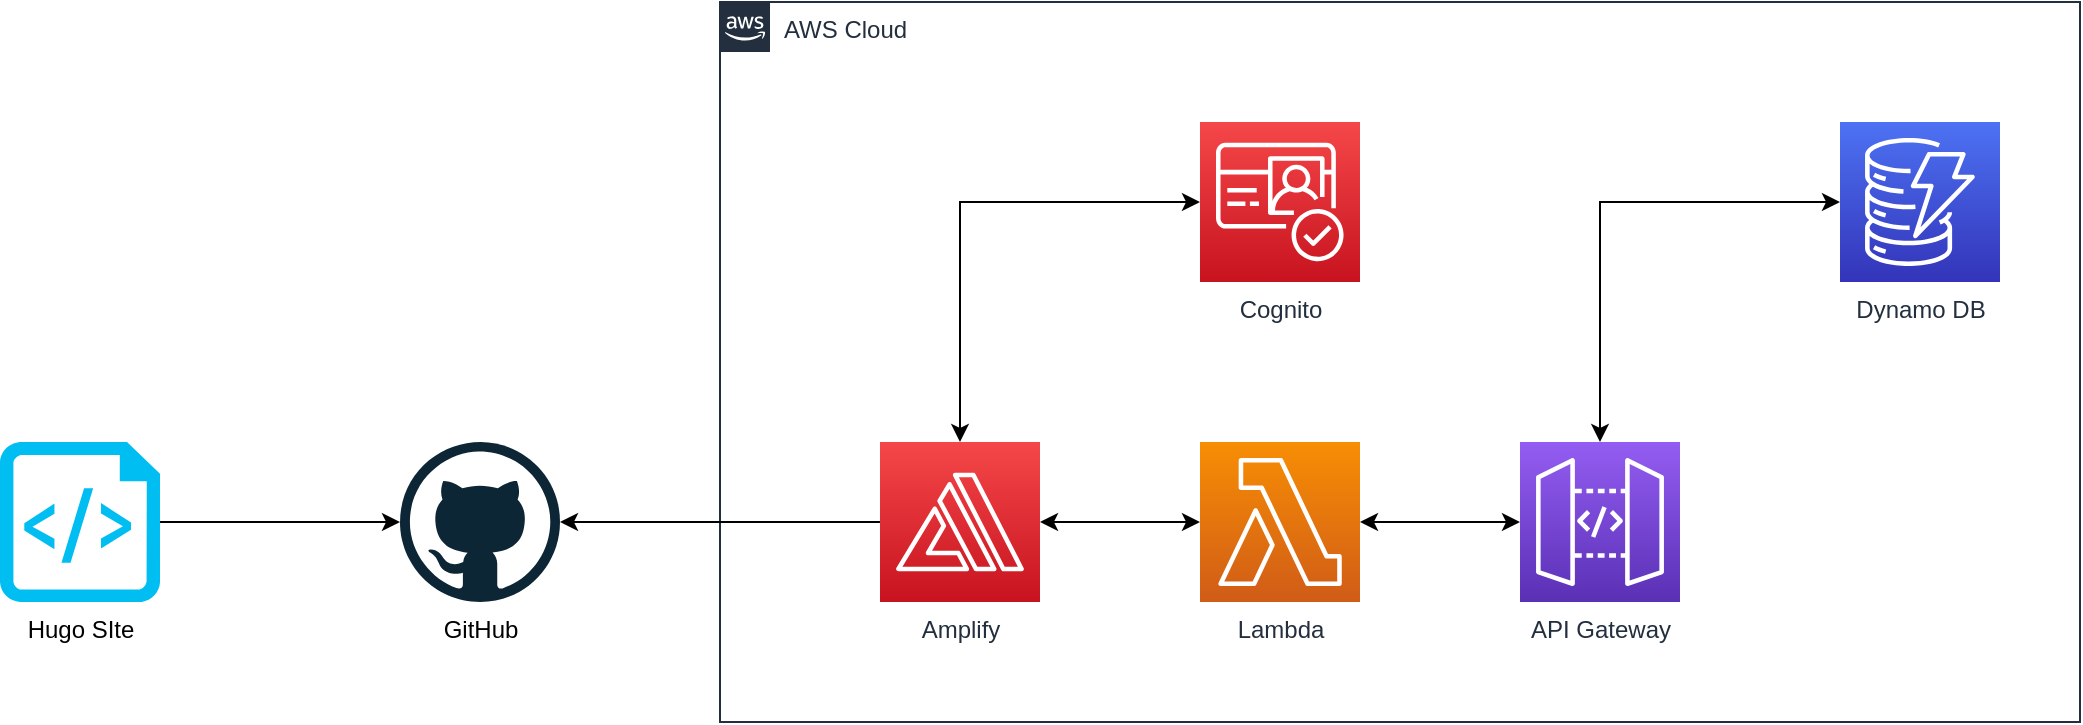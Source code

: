 <mxfile version="20.2.6" type="github"><diagram id="QVEfzfSbMxa0w7M5QmS5" name="Page-1"><mxGraphModel dx="2249" dy="754" grid="1" gridSize="10" guides="1" tooltips="1" connect="1" arrows="1" fold="1" page="1" pageScale="1" pageWidth="827" pageHeight="1169" math="0" shadow="0"><root><mxCell id="0"/><mxCell id="1" parent="0"/><mxCell id="CGt5X8WAF9sEMgE6TZbe-1" value="AWS Cloud" style="points=[[0,0],[0.25,0],[0.5,0],[0.75,0],[1,0],[1,0.25],[1,0.5],[1,0.75],[1,1],[0.75,1],[0.5,1],[0.25,1],[0,1],[0,0.75],[0,0.5],[0,0.25]];outlineConnect=0;gradientColor=none;html=1;whiteSpace=wrap;fontSize=12;fontStyle=0;container=1;pointerEvents=0;collapsible=0;recursiveResize=0;shape=mxgraph.aws4.group;grIcon=mxgraph.aws4.group_aws_cloud_alt;strokeColor=#232F3E;fillColor=none;verticalAlign=top;align=left;spacingLeft=30;fontColor=#232F3E;dashed=0;" vertex="1" parent="1"><mxGeometry x="160" y="240" width="680" height="360" as="geometry"/></mxCell><mxCell id="CGt5X8WAF9sEMgE6TZbe-15" style="edgeStyle=orthogonalEdgeStyle;rounded=0;orthogonalLoop=1;jettySize=auto;html=1;exitX=1;exitY=0.5;exitDx=0;exitDy=0;exitPerimeter=0;entryX=0;entryY=0.5;entryDx=0;entryDy=0;entryPerimeter=0;startArrow=classic;startFill=1;" edge="1" parent="CGt5X8WAF9sEMgE6TZbe-1" source="CGt5X8WAF9sEMgE6TZbe-2" target="CGt5X8WAF9sEMgE6TZbe-5"><mxGeometry relative="1" as="geometry"/></mxCell><mxCell id="CGt5X8WAF9sEMgE6TZbe-19" style="edgeStyle=orthogonalEdgeStyle;rounded=0;orthogonalLoop=1;jettySize=auto;html=1;exitX=0.5;exitY=0;exitDx=0;exitDy=0;exitPerimeter=0;entryX=0;entryY=0.5;entryDx=0;entryDy=0;entryPerimeter=0;startArrow=classic;startFill=1;" edge="1" parent="CGt5X8WAF9sEMgE6TZbe-1" source="CGt5X8WAF9sEMgE6TZbe-2" target="CGt5X8WAF9sEMgE6TZbe-4"><mxGeometry relative="1" as="geometry"/></mxCell><mxCell id="CGt5X8WAF9sEMgE6TZbe-2" value="Amplify" style="sketch=0;points=[[0,0,0],[0.25,0,0],[0.5,0,0],[0.75,0,0],[1,0,0],[0,1,0],[0.25,1,0],[0.5,1,0],[0.75,1,0],[1,1,0],[0,0.25,0],[0,0.5,0],[0,0.75,0],[1,0.25,0],[1,0.5,0],[1,0.75,0]];outlineConnect=0;fontColor=#232F3E;gradientColor=#F54749;gradientDirection=north;fillColor=#C7131F;strokeColor=#ffffff;dashed=0;verticalLabelPosition=bottom;verticalAlign=top;align=center;html=1;fontSize=12;fontStyle=0;aspect=fixed;shape=mxgraph.aws4.resourceIcon;resIcon=mxgraph.aws4.amplify;direction=east;" vertex="1" parent="CGt5X8WAF9sEMgE6TZbe-1"><mxGeometry x="80" y="220" width="80" height="80" as="geometry"/></mxCell><mxCell id="CGt5X8WAF9sEMgE6TZbe-4" value="Cognito" style="sketch=0;points=[[0,0,0],[0.25,0,0],[0.5,0,0],[0.75,0,0],[1,0,0],[0,1,0],[0.25,1,0],[0.5,1,0],[0.75,1,0],[1,1,0],[0,0.25,0],[0,0.5,0],[0,0.75,0],[1,0.25,0],[1,0.5,0],[1,0.75,0]];outlineConnect=0;fontColor=#232F3E;gradientColor=#F54749;gradientDirection=north;fillColor=#C7131F;strokeColor=#ffffff;dashed=0;verticalLabelPosition=bottom;verticalAlign=top;align=center;html=1;fontSize=12;fontStyle=0;aspect=fixed;shape=mxgraph.aws4.resourceIcon;resIcon=mxgraph.aws4.cognito;" vertex="1" parent="CGt5X8WAF9sEMgE6TZbe-1"><mxGeometry x="240" y="60" width="80" height="80" as="geometry"/></mxCell><mxCell id="CGt5X8WAF9sEMgE6TZbe-17" style="edgeStyle=orthogonalEdgeStyle;rounded=0;orthogonalLoop=1;jettySize=auto;html=1;exitX=1;exitY=0.5;exitDx=0;exitDy=0;exitPerimeter=0;startArrow=classic;startFill=1;" edge="1" parent="CGt5X8WAF9sEMgE6TZbe-1" source="CGt5X8WAF9sEMgE6TZbe-5" target="CGt5X8WAF9sEMgE6TZbe-6"><mxGeometry relative="1" as="geometry"/></mxCell><mxCell id="CGt5X8WAF9sEMgE6TZbe-5" value="Lambda" style="sketch=0;points=[[0,0,0],[0.25,0,0],[0.5,0,0],[0.75,0,0],[1,0,0],[0,1,0],[0.25,1,0],[0.5,1,0],[0.75,1,0],[1,1,0],[0,0.25,0],[0,0.5,0],[0,0.75,0],[1,0.25,0],[1,0.5,0],[1,0.75,0]];outlineConnect=0;fontColor=#232F3E;gradientColor=#F78E04;gradientDirection=north;fillColor=#D05C17;strokeColor=#ffffff;dashed=0;verticalLabelPosition=bottom;verticalAlign=top;align=center;html=1;fontSize=12;fontStyle=0;aspect=fixed;shape=mxgraph.aws4.resourceIcon;resIcon=mxgraph.aws4.lambda;" vertex="1" parent="CGt5X8WAF9sEMgE6TZbe-1"><mxGeometry x="240" y="220" width="80" height="80" as="geometry"/></mxCell><mxCell id="CGt5X8WAF9sEMgE6TZbe-20" style="edgeStyle=orthogonalEdgeStyle;rounded=0;orthogonalLoop=1;jettySize=auto;html=1;exitX=0.5;exitY=0;exitDx=0;exitDy=0;exitPerimeter=0;entryX=0;entryY=0.5;entryDx=0;entryDy=0;entryPerimeter=0;startArrow=classic;startFill=1;" edge="1" parent="CGt5X8WAF9sEMgE6TZbe-1" source="CGt5X8WAF9sEMgE6TZbe-6" target="CGt5X8WAF9sEMgE6TZbe-7"><mxGeometry relative="1" as="geometry"/></mxCell><mxCell id="CGt5X8WAF9sEMgE6TZbe-6" value="API Gateway" style="sketch=0;points=[[0,0,0],[0.25,0,0],[0.5,0,0],[0.75,0,0],[1,0,0],[0,1,0],[0.25,1,0],[0.5,1,0],[0.75,1,0],[1,1,0],[0,0.25,0],[0,0.5,0],[0,0.75,0],[1,0.25,0],[1,0.5,0],[1,0.75,0]];outlineConnect=0;fontColor=#232F3E;gradientColor=#945DF2;gradientDirection=north;fillColor=#5A30B5;strokeColor=#ffffff;dashed=0;verticalLabelPosition=bottom;verticalAlign=top;align=center;html=1;fontSize=12;fontStyle=0;aspect=fixed;shape=mxgraph.aws4.resourceIcon;resIcon=mxgraph.aws4.api_gateway;" vertex="1" parent="CGt5X8WAF9sEMgE6TZbe-1"><mxGeometry x="400" y="220" width="80" height="80" as="geometry"/></mxCell><mxCell id="CGt5X8WAF9sEMgE6TZbe-7" value="Dynamo DB" style="sketch=0;points=[[0,0,0],[0.25,0,0],[0.5,0,0],[0.75,0,0],[1,0,0],[0,1,0],[0.25,1,0],[0.5,1,0],[0.75,1,0],[1,1,0],[0,0.25,0],[0,0.5,0],[0,0.75,0],[1,0.25,0],[1,0.5,0],[1,0.75,0]];outlineConnect=0;fontColor=#232F3E;gradientColor=#4D72F3;gradientDirection=north;fillColor=#3334B9;strokeColor=#ffffff;dashed=0;verticalLabelPosition=bottom;verticalAlign=top;align=center;html=1;fontSize=12;fontStyle=0;aspect=fixed;shape=mxgraph.aws4.resourceIcon;resIcon=mxgraph.aws4.dynamodb;" vertex="1" parent="CGt5X8WAF9sEMgE6TZbe-1"><mxGeometry x="560" y="60" width="80" height="80" as="geometry"/></mxCell><mxCell id="CGt5X8WAF9sEMgE6TZbe-3" value="GitHub" style="dashed=0;outlineConnect=0;html=1;align=center;labelPosition=center;verticalLabelPosition=bottom;verticalAlign=top;shape=mxgraph.weblogos.github" vertex="1" parent="1"><mxGeometry y="460" width="80" height="80" as="geometry"/></mxCell><mxCell id="CGt5X8WAF9sEMgE6TZbe-8" value="" style="edgeStyle=orthogonalEdgeStyle;html=1;endArrow=none;elbow=vertical;startArrow=classic;endFill=0;strokeColor=#000000;rounded=0;startFill=1;" edge="1" parent="1" source="CGt5X8WAF9sEMgE6TZbe-3" target="CGt5X8WAF9sEMgE6TZbe-2"><mxGeometry width="100" relative="1" as="geometry"><mxPoint x="90" y="499.5" as="sourcePoint"/><mxPoint x="190" y="499.5" as="targetPoint"/></mxGeometry></mxCell><mxCell id="CGt5X8WAF9sEMgE6TZbe-22" style="edgeStyle=orthogonalEdgeStyle;rounded=0;orthogonalLoop=1;jettySize=auto;html=1;exitX=1;exitY=0.5;exitDx=0;exitDy=0;exitPerimeter=0;startArrow=none;startFill=0;endArrow=classic;endFill=1;" edge="1" parent="1" source="CGt5X8WAF9sEMgE6TZbe-21" target="CGt5X8WAF9sEMgE6TZbe-3"><mxGeometry relative="1" as="geometry"/></mxCell><mxCell id="CGt5X8WAF9sEMgE6TZbe-21" value="Hugo SIte" style="verticalLabelPosition=bottom;html=1;verticalAlign=top;align=center;strokeColor=none;fillColor=#00BEF2;shape=mxgraph.azure.script_file;pointerEvents=1;" vertex="1" parent="1"><mxGeometry x="-200" y="460" width="80" height="80" as="geometry"/></mxCell></root></mxGraphModel></diagram></mxfile>